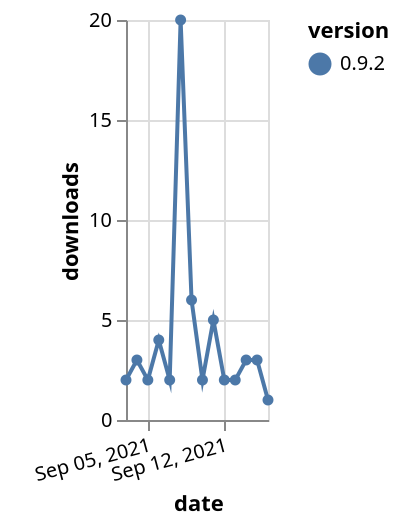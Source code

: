 {"$schema": "https://vega.github.io/schema/vega-lite/v5.json", "description": "A simple bar chart with embedded data.", "data": {"values": [{"date": "2021-09-03", "total": 19151, "delta": 2, "version": "0.9.2"}, {"date": "2021-09-04", "total": 19154, "delta": 3, "version": "0.9.2"}, {"date": "2021-09-05", "total": 19156, "delta": 2, "version": "0.9.2"}, {"date": "2021-09-06", "total": 19160, "delta": 4, "version": "0.9.2"}, {"date": "2021-09-07", "total": 19162, "delta": 2, "version": "0.9.2"}, {"date": "2021-09-08", "total": 19182, "delta": 20, "version": "0.9.2"}, {"date": "2021-09-09", "total": 19188, "delta": 6, "version": "0.9.2"}, {"date": "2021-09-10", "total": 19190, "delta": 2, "version": "0.9.2"}, {"date": "2021-09-11", "total": 19195, "delta": 5, "version": "0.9.2"}, {"date": "2021-09-12", "total": 19197, "delta": 2, "version": "0.9.2"}, {"date": "2021-09-13", "total": 19199, "delta": 2, "version": "0.9.2"}, {"date": "2021-09-14", "total": 19202, "delta": 3, "version": "0.9.2"}, {"date": "2021-09-15", "total": 19205, "delta": 3, "version": "0.9.2"}, {"date": "2021-09-16", "total": 19206, "delta": 1, "version": "0.9.2"}]}, "width": "container", "mark": {"type": "line", "point": {"filled": true}}, "encoding": {"x": {"field": "date", "type": "temporal", "timeUnit": "yearmonthdate", "title": "date", "axis": {"labelAngle": -15}}, "y": {"field": "delta", "type": "quantitative", "title": "downloads"}, "color": {"field": "version", "type": "nominal"}, "tooltip": {"field": "delta"}}}